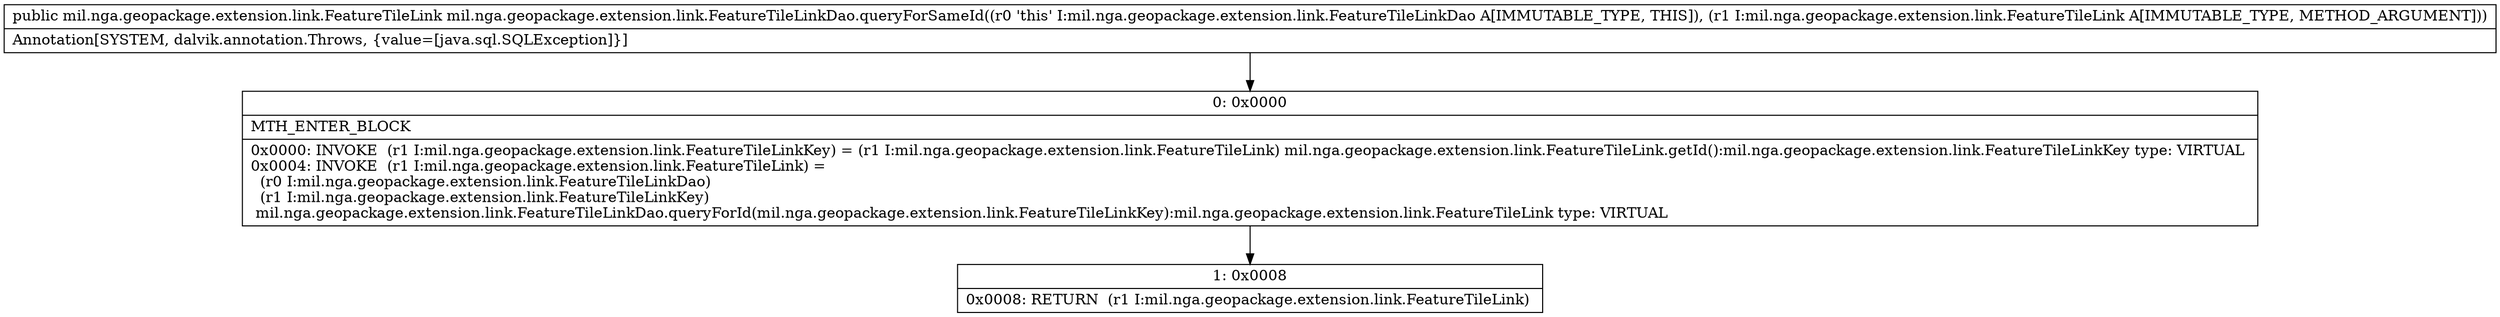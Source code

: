 digraph "CFG formil.nga.geopackage.extension.link.FeatureTileLinkDao.queryForSameId(Lmil\/nga\/geopackage\/extension\/link\/FeatureTileLink;)Lmil\/nga\/geopackage\/extension\/link\/FeatureTileLink;" {
Node_0 [shape=record,label="{0\:\ 0x0000|MTH_ENTER_BLOCK\l|0x0000: INVOKE  (r1 I:mil.nga.geopackage.extension.link.FeatureTileLinkKey) = (r1 I:mil.nga.geopackage.extension.link.FeatureTileLink) mil.nga.geopackage.extension.link.FeatureTileLink.getId():mil.nga.geopackage.extension.link.FeatureTileLinkKey type: VIRTUAL \l0x0004: INVOKE  (r1 I:mil.nga.geopackage.extension.link.FeatureTileLink) = \l  (r0 I:mil.nga.geopackage.extension.link.FeatureTileLinkDao)\l  (r1 I:mil.nga.geopackage.extension.link.FeatureTileLinkKey)\l mil.nga.geopackage.extension.link.FeatureTileLinkDao.queryForId(mil.nga.geopackage.extension.link.FeatureTileLinkKey):mil.nga.geopackage.extension.link.FeatureTileLink type: VIRTUAL \l}"];
Node_1 [shape=record,label="{1\:\ 0x0008|0x0008: RETURN  (r1 I:mil.nga.geopackage.extension.link.FeatureTileLink) \l}"];
MethodNode[shape=record,label="{public mil.nga.geopackage.extension.link.FeatureTileLink mil.nga.geopackage.extension.link.FeatureTileLinkDao.queryForSameId((r0 'this' I:mil.nga.geopackage.extension.link.FeatureTileLinkDao A[IMMUTABLE_TYPE, THIS]), (r1 I:mil.nga.geopackage.extension.link.FeatureTileLink A[IMMUTABLE_TYPE, METHOD_ARGUMENT]))  | Annotation[SYSTEM, dalvik.annotation.Throws, \{value=[java.sql.SQLException]\}]\l}"];
MethodNode -> Node_0;
Node_0 -> Node_1;
}

